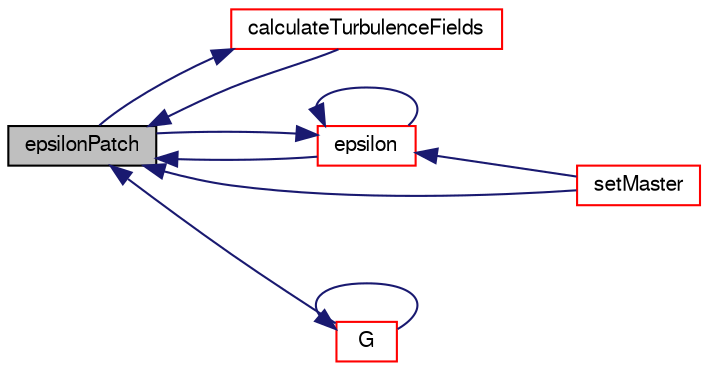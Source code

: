 digraph "epsilonPatch"
{
  bgcolor="transparent";
  edge [fontname="FreeSans",fontsize="10",labelfontname="FreeSans",labelfontsize="10"];
  node [fontname="FreeSans",fontsize="10",shape=record];
  rankdir="LR";
  Node1295 [label="epsilonPatch",height=0.2,width=0.4,color="black", fillcolor="grey75", style="filled", fontcolor="black"];
  Node1295 -> Node1296 [dir="back",color="midnightblue",fontsize="10",style="solid",fontname="FreeSans"];
  Node1296 [label="calculateTurbulenceFields",height=0.2,width=0.4,color="red",URL="$a30682.html#ae66449fc0b530766847f6369c9d47e9e",tooltip="Main driver to calculate the turbulence fields. "];
  Node1296 -> Node1295 [dir="back",color="midnightblue",fontsize="10",style="solid",fontname="FreeSans"];
  Node1295 -> Node1299 [dir="back",color="midnightblue",fontsize="10",style="solid",fontname="FreeSans"];
  Node1299 [label="epsilon",height=0.2,width=0.4,color="red",URL="$a30682.html#a9b1505024fca6dec524936103c6a9e78",tooltip="Return non-const access to the master&#39;s epsilon field. "];
  Node1299 -> Node1300 [dir="back",color="midnightblue",fontsize="10",style="solid",fontname="FreeSans"];
  Node1300 [label="setMaster",height=0.2,width=0.4,color="red",URL="$a30682.html#af62f4355fcee4da87dbdf3b365d3d73a",tooltip="Set the master patch - master is responsible for updating all. "];
  Node1299 -> Node1295 [dir="back",color="midnightblue",fontsize="10",style="solid",fontname="FreeSans"];
  Node1299 -> Node1299 [dir="back",color="midnightblue",fontsize="10",style="solid",fontname="FreeSans"];
  Node1295 -> Node1302 [dir="back",color="midnightblue",fontsize="10",style="solid",fontname="FreeSans"];
  Node1302 [label="G",height=0.2,width=0.4,color="red",URL="$a30682.html#ad35ace611250c5f497f21747c0920fec",tooltip="Return non-const access to the master&#39;s G field. "];
  Node1302 -> Node1302 [dir="back",color="midnightblue",fontsize="10",style="solid",fontname="FreeSans"];
  Node1295 -> Node1300 [dir="back",color="midnightblue",fontsize="10",style="solid",fontname="FreeSans"];
}
